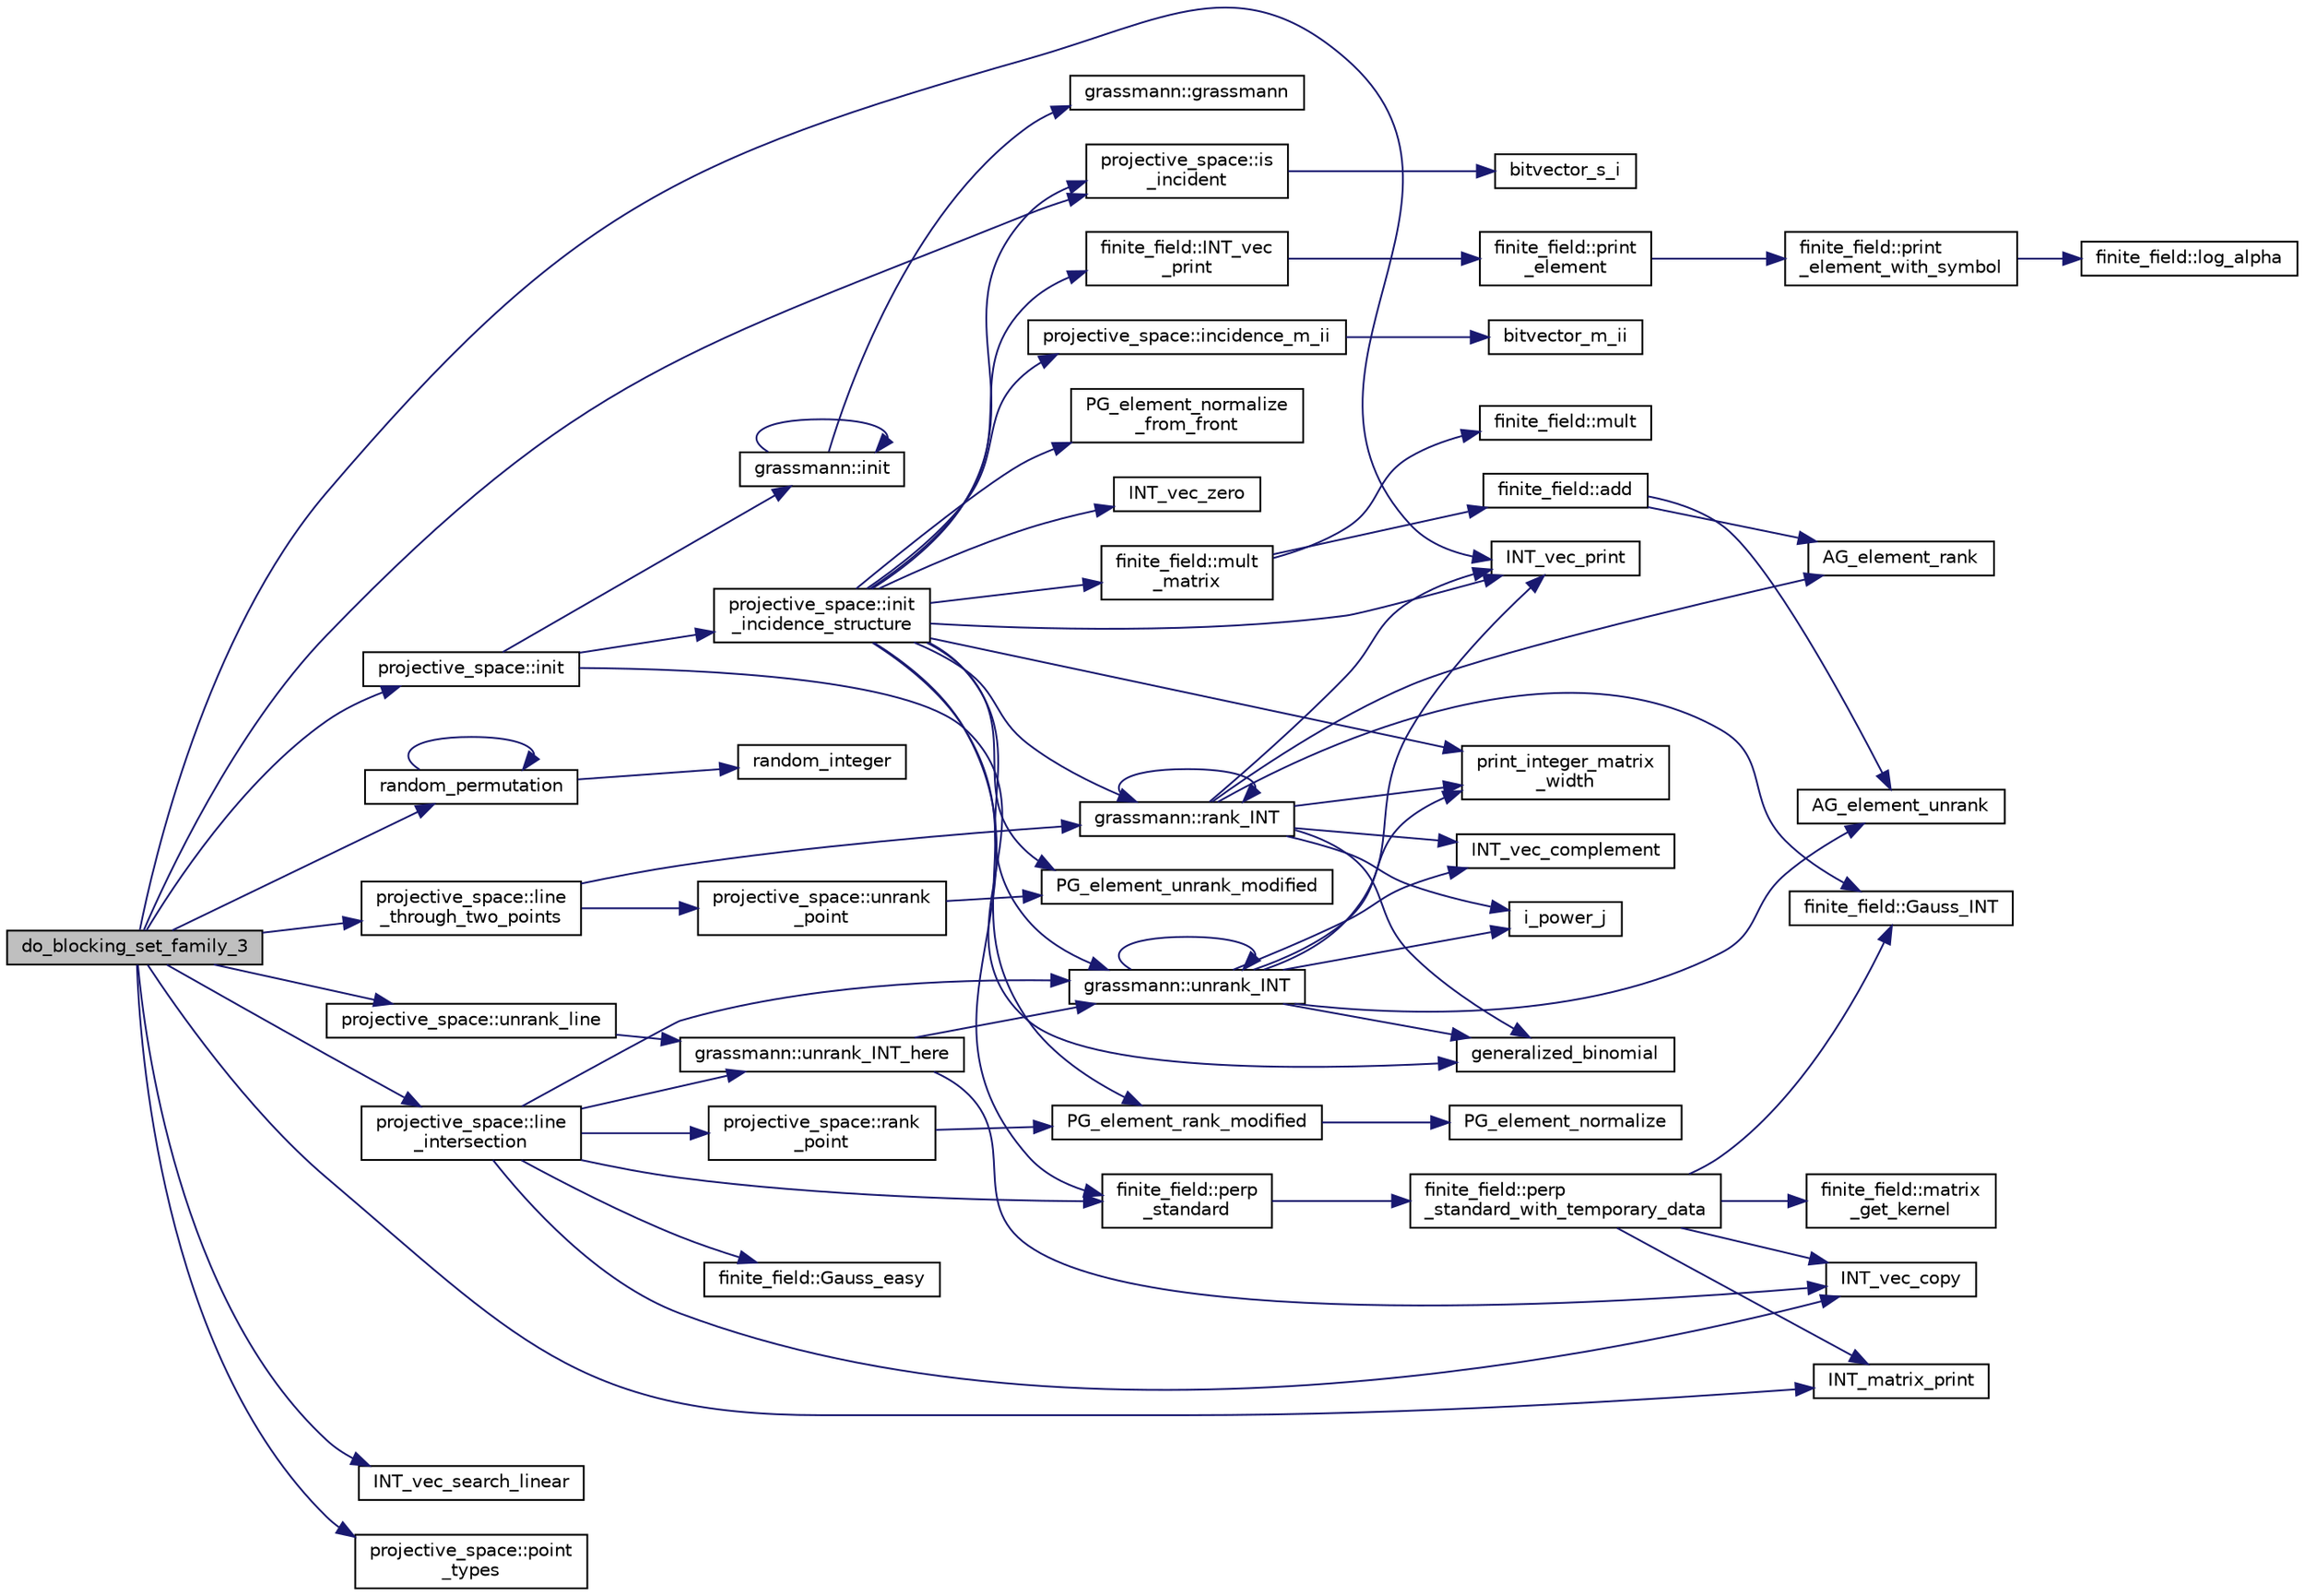 digraph "do_blocking_set_family_3"
{
  edge [fontname="Helvetica",fontsize="10",labelfontname="Helvetica",labelfontsize="10"];
  node [fontname="Helvetica",fontsize="10",shape=record];
  rankdir="LR";
  Node813 [label="do_blocking_set_family_3",height=0.2,width=0.4,color="black", fillcolor="grey75", style="filled", fontcolor="black"];
  Node813 -> Node814 [color="midnightblue",fontsize="10",style="solid",fontname="Helvetica"];
  Node814 [label="projective_space::init",height=0.2,width=0.4,color="black", fillcolor="white", style="filled",URL="$d2/d17/classprojective__space.html#a8a1efa40df92744519365f82e4740dab"];
  Node814 -> Node815 [color="midnightblue",fontsize="10",style="solid",fontname="Helvetica"];
  Node815 [label="grassmann::init",height=0.2,width=0.4,color="black", fillcolor="white", style="filled",URL="$df/d02/classgrassmann.html#a2e8cf7b9f203254493d7c2607c17d498"];
  Node815 -> Node816 [color="midnightblue",fontsize="10",style="solid",fontname="Helvetica"];
  Node816 [label="grassmann::grassmann",height=0.2,width=0.4,color="black", fillcolor="white", style="filled",URL="$df/d02/classgrassmann.html#a252a85d3b74eb4fbd5771f4152a5f272"];
  Node815 -> Node815 [color="midnightblue",fontsize="10",style="solid",fontname="Helvetica"];
  Node814 -> Node817 [color="midnightblue",fontsize="10",style="solid",fontname="Helvetica"];
  Node817 [label="generalized_binomial",height=0.2,width=0.4,color="black", fillcolor="white", style="filled",URL="$d2/d7c/combinatorics_8_c.html#a24762dc22e45175d18ec1ec1d2556ae8"];
  Node814 -> Node818 [color="midnightblue",fontsize="10",style="solid",fontname="Helvetica"];
  Node818 [label="projective_space::init\l_incidence_structure",height=0.2,width=0.4,color="black", fillcolor="white", style="filled",URL="$d2/d17/classprojective__space.html#a1e59490325e045cc52674a3706780aed"];
  Node818 -> Node819 [color="midnightblue",fontsize="10",style="solid",fontname="Helvetica"];
  Node819 [label="INT_vec_zero",height=0.2,width=0.4,color="black", fillcolor="white", style="filled",URL="$df/dbf/sajeeb_8_c.html#aa8c9c7977203577026080f546fe4980f"];
  Node818 -> Node820 [color="midnightblue",fontsize="10",style="solid",fontname="Helvetica"];
  Node820 [label="PG_element_unrank_modified",height=0.2,width=0.4,color="black", fillcolor="white", style="filled",URL="$d4/d67/geometry_8h.html#a83ae9b605d496f6a90345303f6efae64"];
  Node818 -> Node821 [color="midnightblue",fontsize="10",style="solid",fontname="Helvetica"];
  Node821 [label="INT_vec_print",height=0.2,width=0.4,color="black", fillcolor="white", style="filled",URL="$df/dbf/sajeeb_8_c.html#a79a5901af0b47dd0d694109543c027fe"];
  Node818 -> Node822 [color="midnightblue",fontsize="10",style="solid",fontname="Helvetica"];
  Node822 [label="finite_field::INT_vec\l_print",height=0.2,width=0.4,color="black", fillcolor="white", style="filled",URL="$df/d5a/classfinite__field.html#a9c33a61dedc197e37b014b6f8dc07f06"];
  Node822 -> Node823 [color="midnightblue",fontsize="10",style="solid",fontname="Helvetica"];
  Node823 [label="finite_field::print\l_element",height=0.2,width=0.4,color="black", fillcolor="white", style="filled",URL="$df/d5a/classfinite__field.html#ab7d1f59c043d7696b8b47c92d0fedad5"];
  Node823 -> Node824 [color="midnightblue",fontsize="10",style="solid",fontname="Helvetica"];
  Node824 [label="finite_field::print\l_element_with_symbol",height=0.2,width=0.4,color="black", fillcolor="white", style="filled",URL="$df/d5a/classfinite__field.html#aa0180c961aa4a0a8934cb4dc82e38a4d"];
  Node824 -> Node825 [color="midnightblue",fontsize="10",style="solid",fontname="Helvetica"];
  Node825 [label="finite_field::log_alpha",height=0.2,width=0.4,color="black", fillcolor="white", style="filled",URL="$df/d5a/classfinite__field.html#a446a83ae0d281ddf44215626f0097305"];
  Node818 -> Node826 [color="midnightblue",fontsize="10",style="solid",fontname="Helvetica"];
  Node826 [label="PG_element_normalize\l_from_front",height=0.2,width=0.4,color="black", fillcolor="white", style="filled",URL="$d4/d67/geometry_8h.html#af675caf5f9975573455c8d93cb56bf95"];
  Node818 -> Node827 [color="midnightblue",fontsize="10",style="solid",fontname="Helvetica"];
  Node827 [label="grassmann::unrank_INT",height=0.2,width=0.4,color="black", fillcolor="white", style="filled",URL="$df/d02/classgrassmann.html#a32079405b95a6da2ba1420567d762d64"];
  Node827 -> Node817 [color="midnightblue",fontsize="10",style="solid",fontname="Helvetica"];
  Node827 -> Node828 [color="midnightblue",fontsize="10",style="solid",fontname="Helvetica"];
  Node828 [label="i_power_j",height=0.2,width=0.4,color="black", fillcolor="white", style="filled",URL="$de/dc5/algebra__and__number__theory_8h.html#a39b321523e8957d701618bb5cac542b5"];
  Node827 -> Node829 [color="midnightblue",fontsize="10",style="solid",fontname="Helvetica"];
  Node829 [label="AG_element_unrank",height=0.2,width=0.4,color="black", fillcolor="white", style="filled",URL="$d4/d67/geometry_8h.html#a4a33b86c87b2879b97cfa1327abe2885"];
  Node827 -> Node821 [color="midnightblue",fontsize="10",style="solid",fontname="Helvetica"];
  Node827 -> Node827 [color="midnightblue",fontsize="10",style="solid",fontname="Helvetica"];
  Node827 -> Node830 [color="midnightblue",fontsize="10",style="solid",fontname="Helvetica"];
  Node830 [label="INT_vec_complement",height=0.2,width=0.4,color="black", fillcolor="white", style="filled",URL="$d5/db4/io__and__os_8h.html#a2a0a724647575fcd3090c763985eb81a"];
  Node827 -> Node831 [color="midnightblue",fontsize="10",style="solid",fontname="Helvetica"];
  Node831 [label="print_integer_matrix\l_width",height=0.2,width=0.4,color="black", fillcolor="white", style="filled",URL="$d5/db4/io__and__os_8h.html#aa78f3e73fc2179251bd15adbcc31573f"];
  Node818 -> Node831 [color="midnightblue",fontsize="10",style="solid",fontname="Helvetica"];
  Node818 -> Node832 [color="midnightblue",fontsize="10",style="solid",fontname="Helvetica"];
  Node832 [label="grassmann::rank_INT",height=0.2,width=0.4,color="black", fillcolor="white", style="filled",URL="$df/d02/classgrassmann.html#a1fa95ce7ecebd48b04c7a0dc75491184"];
  Node832 -> Node831 [color="midnightblue",fontsize="10",style="solid",fontname="Helvetica"];
  Node832 -> Node833 [color="midnightblue",fontsize="10",style="solid",fontname="Helvetica"];
  Node833 [label="finite_field::Gauss_INT",height=0.2,width=0.4,color="black", fillcolor="white", style="filled",URL="$df/d5a/classfinite__field.html#adb676d2e80341b53751326e3a58beb11"];
  Node832 -> Node821 [color="midnightblue",fontsize="10",style="solid",fontname="Helvetica"];
  Node832 -> Node830 [color="midnightblue",fontsize="10",style="solid",fontname="Helvetica"];
  Node832 -> Node828 [color="midnightblue",fontsize="10",style="solid",fontname="Helvetica"];
  Node832 -> Node817 [color="midnightblue",fontsize="10",style="solid",fontname="Helvetica"];
  Node832 -> Node832 [color="midnightblue",fontsize="10",style="solid",fontname="Helvetica"];
  Node832 -> Node834 [color="midnightblue",fontsize="10",style="solid",fontname="Helvetica"];
  Node834 [label="AG_element_rank",height=0.2,width=0.4,color="black", fillcolor="white", style="filled",URL="$d4/d67/geometry_8h.html#ab2ac908d07dd8038fd996e26bdc75c17"];
  Node818 -> Node835 [color="midnightblue",fontsize="10",style="solid",fontname="Helvetica"];
  Node835 [label="finite_field::mult\l_matrix",height=0.2,width=0.4,color="black", fillcolor="white", style="filled",URL="$df/d5a/classfinite__field.html#a48517f15dfd7b21c37e0975855f1ada2"];
  Node835 -> Node836 [color="midnightblue",fontsize="10",style="solid",fontname="Helvetica"];
  Node836 [label="finite_field::add",height=0.2,width=0.4,color="black", fillcolor="white", style="filled",URL="$df/d5a/classfinite__field.html#a8f12328a27500f3c7be0c849ebbc9d14"];
  Node836 -> Node829 [color="midnightblue",fontsize="10",style="solid",fontname="Helvetica"];
  Node836 -> Node834 [color="midnightblue",fontsize="10",style="solid",fontname="Helvetica"];
  Node835 -> Node837 [color="midnightblue",fontsize="10",style="solid",fontname="Helvetica"];
  Node837 [label="finite_field::mult",height=0.2,width=0.4,color="black", fillcolor="white", style="filled",URL="$df/d5a/classfinite__field.html#a24fb5917aa6d4d656fd855b7f44a13b0"];
  Node818 -> Node838 [color="midnightblue",fontsize="10",style="solid",fontname="Helvetica"];
  Node838 [label="PG_element_rank_modified",height=0.2,width=0.4,color="black", fillcolor="white", style="filled",URL="$d4/d67/geometry_8h.html#a9cd1a8bf5b88a038e33862f6c2c3dd36"];
  Node838 -> Node839 [color="midnightblue",fontsize="10",style="solid",fontname="Helvetica"];
  Node839 [label="PG_element_normalize",height=0.2,width=0.4,color="black", fillcolor="white", style="filled",URL="$df/de4/projective_8_c.html#a5a4c3c1158bad6bab0d786c616bd0996"];
  Node818 -> Node840 [color="midnightblue",fontsize="10",style="solid",fontname="Helvetica"];
  Node840 [label="projective_space::incidence_m_ii",height=0.2,width=0.4,color="black", fillcolor="white", style="filled",URL="$d2/d17/classprojective__space.html#adafef534cb822f51289101e7d465ede2"];
  Node840 -> Node841 [color="midnightblue",fontsize="10",style="solid",fontname="Helvetica"];
  Node841 [label="bitvector_m_ii",height=0.2,width=0.4,color="black", fillcolor="white", style="filled",URL="$df/dbf/sajeeb_8_c.html#a31da55e2b26316d582cd322dc670b67b"];
  Node818 -> Node842 [color="midnightblue",fontsize="10",style="solid",fontname="Helvetica"];
  Node842 [label="finite_field::perp\l_standard",height=0.2,width=0.4,color="black", fillcolor="white", style="filled",URL="$df/d5a/classfinite__field.html#a2f5bc92908aea624a8d9179d2a9ba057"];
  Node842 -> Node843 [color="midnightblue",fontsize="10",style="solid",fontname="Helvetica"];
  Node843 [label="finite_field::perp\l_standard_with_temporary_data",height=0.2,width=0.4,color="black", fillcolor="white", style="filled",URL="$df/d5a/classfinite__field.html#aae3cca9b5f19ae969a9c5349d14f41c0"];
  Node843 -> Node844 [color="midnightblue",fontsize="10",style="solid",fontname="Helvetica"];
  Node844 [label="INT_vec_copy",height=0.2,width=0.4,color="black", fillcolor="white", style="filled",URL="$df/dbf/sajeeb_8_c.html#ac2d875e27e009af6ec04d17254d11075"];
  Node843 -> Node845 [color="midnightblue",fontsize="10",style="solid",fontname="Helvetica"];
  Node845 [label="INT_matrix_print",height=0.2,width=0.4,color="black", fillcolor="white", style="filled",URL="$d5/db4/io__and__os_8h.html#afd4180a24bef3a2b584668a4eaf607ff"];
  Node843 -> Node833 [color="midnightblue",fontsize="10",style="solid",fontname="Helvetica"];
  Node843 -> Node846 [color="midnightblue",fontsize="10",style="solid",fontname="Helvetica"];
  Node846 [label="finite_field::matrix\l_get_kernel",height=0.2,width=0.4,color="black", fillcolor="white", style="filled",URL="$df/d5a/classfinite__field.html#ac45780a927cee936df13d04d30d2d248"];
  Node818 -> Node847 [color="midnightblue",fontsize="10",style="solid",fontname="Helvetica"];
  Node847 [label="projective_space::is\l_incident",height=0.2,width=0.4,color="black", fillcolor="white", style="filled",URL="$d2/d17/classprojective__space.html#a225780a9f3d266bc425b3be0cf5bc0ff"];
  Node847 -> Node848 [color="midnightblue",fontsize="10",style="solid",fontname="Helvetica"];
  Node848 [label="bitvector_s_i",height=0.2,width=0.4,color="black", fillcolor="white", style="filled",URL="$df/dbf/sajeeb_8_c.html#ac0135a3681a44df3fe7af1545676fbe2"];
  Node813 -> Node849 [color="midnightblue",fontsize="10",style="solid",fontname="Helvetica"];
  Node849 [label="random_permutation",height=0.2,width=0.4,color="black", fillcolor="white", style="filled",URL="$d2/d7c/combinatorics_8_c.html#a783a99c64554c8e759d97d8c512217c9"];
  Node849 -> Node849 [color="midnightblue",fontsize="10",style="solid",fontname="Helvetica"];
  Node849 -> Node850 [color="midnightblue",fontsize="10",style="solid",fontname="Helvetica"];
  Node850 [label="random_integer",height=0.2,width=0.4,color="black", fillcolor="white", style="filled",URL="$d5/db4/io__and__os_8h.html#a509937846575424b1c8863e1bb96a766"];
  Node813 -> Node851 [color="midnightblue",fontsize="10",style="solid",fontname="Helvetica"];
  Node851 [label="projective_space::line\l_through_two_points",height=0.2,width=0.4,color="black", fillcolor="white", style="filled",URL="$d2/d17/classprojective__space.html#abbf3151422696b42f4c4b0b4090495d6"];
  Node851 -> Node852 [color="midnightblue",fontsize="10",style="solid",fontname="Helvetica"];
  Node852 [label="projective_space::unrank\l_point",height=0.2,width=0.4,color="black", fillcolor="white", style="filled",URL="$d2/d17/classprojective__space.html#a3cb7917af4c5f1590b660d4bf907e0fa"];
  Node852 -> Node820 [color="midnightblue",fontsize="10",style="solid",fontname="Helvetica"];
  Node851 -> Node832 [color="midnightblue",fontsize="10",style="solid",fontname="Helvetica"];
  Node813 -> Node853 [color="midnightblue",fontsize="10",style="solid",fontname="Helvetica"];
  Node853 [label="projective_space::line\l_intersection",height=0.2,width=0.4,color="black", fillcolor="white", style="filled",URL="$d2/d17/classprojective__space.html#addb4eb5baf4a1396e1b3f490bc5e7b9b"];
  Node853 -> Node827 [color="midnightblue",fontsize="10",style="solid",fontname="Helvetica"];
  Node853 -> Node842 [color="midnightblue",fontsize="10",style="solid",fontname="Helvetica"];
  Node853 -> Node854 [color="midnightblue",fontsize="10",style="solid",fontname="Helvetica"];
  Node854 [label="projective_space::rank\l_point",height=0.2,width=0.4,color="black", fillcolor="white", style="filled",URL="$d2/d17/classprojective__space.html#ae99e357b4a0ada3d5dcd07e13e65326a"];
  Node854 -> Node838 [color="midnightblue",fontsize="10",style="solid",fontname="Helvetica"];
  Node853 -> Node855 [color="midnightblue",fontsize="10",style="solid",fontname="Helvetica"];
  Node855 [label="grassmann::unrank_INT_here",height=0.2,width=0.4,color="black", fillcolor="white", style="filled",URL="$df/d02/classgrassmann.html#aa51bb30ed0feb7ad87d500b76e0b3cbe"];
  Node855 -> Node827 [color="midnightblue",fontsize="10",style="solid",fontname="Helvetica"];
  Node855 -> Node844 [color="midnightblue",fontsize="10",style="solid",fontname="Helvetica"];
  Node853 -> Node844 [color="midnightblue",fontsize="10",style="solid",fontname="Helvetica"];
  Node853 -> Node856 [color="midnightblue",fontsize="10",style="solid",fontname="Helvetica"];
  Node856 [label="finite_field::Gauss_easy",height=0.2,width=0.4,color="black", fillcolor="white", style="filled",URL="$df/d5a/classfinite__field.html#a32761bf6c4a41f24b7193352127db8e7"];
  Node813 -> Node857 [color="midnightblue",fontsize="10",style="solid",fontname="Helvetica"];
  Node857 [label="projective_space::unrank_line",height=0.2,width=0.4,color="black", fillcolor="white", style="filled",URL="$d2/d17/classprojective__space.html#abdc61b40bc8adc18628e1d3a1755dcae"];
  Node857 -> Node855 [color="midnightblue",fontsize="10",style="solid",fontname="Helvetica"];
  Node813 -> Node845 [color="midnightblue",fontsize="10",style="solid",fontname="Helvetica"];
  Node813 -> Node847 [color="midnightblue",fontsize="10",style="solid",fontname="Helvetica"];
  Node813 -> Node858 [color="midnightblue",fontsize="10",style="solid",fontname="Helvetica"];
  Node858 [label="INT_vec_search_linear",height=0.2,width=0.4,color="black", fillcolor="white", style="filled",URL="$d5/de2/foundations_2data__structures_2data__structures_8h.html#ad0aa35e081da3ba3cc8841bf086ba9aa"];
  Node813 -> Node821 [color="midnightblue",fontsize="10",style="solid",fontname="Helvetica"];
  Node813 -> Node859 [color="midnightblue",fontsize="10",style="solid",fontname="Helvetica"];
  Node859 [label="projective_space::point\l_types",height=0.2,width=0.4,color="black", fillcolor="white", style="filled",URL="$d2/d17/classprojective__space.html#ae0509908cd8e3d14945da54ccb6c7e33"];
}
